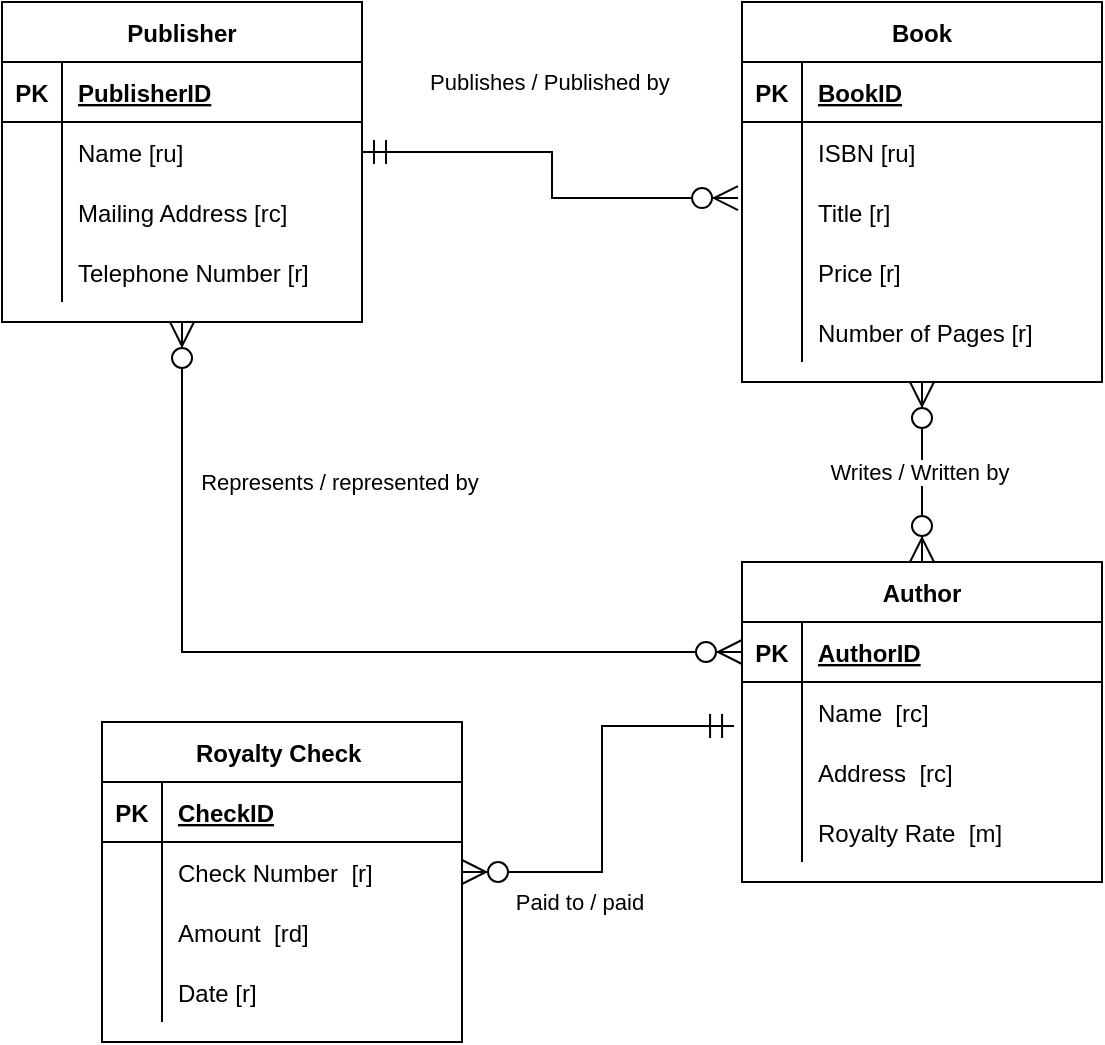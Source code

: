 <mxfile version="14.2.9" type="google"><diagram id="DTcpBtLyapKCbsG4PMk7" name="Page-1"><mxGraphModel dx="2062" dy="1122" grid="1" gridSize="10" guides="1" tooltips="1" connect="1" arrows="1" fold="1" page="1" pageScale="1" pageWidth="850" pageHeight="1100" math="0" shadow="0"><root><mxCell id="0"/><mxCell id="1" parent="0"/><mxCell id="8H8K-99ABp87iKwcp57K-85" value="Represents / represented by&amp;nbsp;" style="edgeStyle=orthogonalEdgeStyle;rounded=0;orthogonalLoop=1;jettySize=auto;html=1;exitX=0.5;exitY=1;exitDx=0;exitDy=0;entryX=0;entryY=0.5;entryDx=0;entryDy=0;startArrow=ERzeroToMany;startFill=1;startSize=10;endArrow=ERzeroToMany;endFill=1;endSize=10;" edge="1" parent="1" source="8H8K-99ABp87iKwcp57K-14" target="8H8K-99ABp87iKwcp57K-70"><mxGeometry x="-0.64" y="80" relative="1" as="geometry"><mxPoint as="offset"/></mxGeometry></mxCell><mxCell id="8H8K-99ABp87iKwcp57K-14" value="Publisher" style="shape=table;startSize=30;container=1;collapsible=1;childLayout=tableLayout;fixedRows=1;rowLines=0;fontStyle=1;align=center;resizeLast=1;" vertex="1" parent="1"><mxGeometry x="30" y="40" width="180" height="160" as="geometry"/></mxCell><mxCell id="8H8K-99ABp87iKwcp57K-15" value="" style="shape=partialRectangle;collapsible=0;dropTarget=0;pointerEvents=0;fillColor=none;top=0;left=0;bottom=1;right=0;points=[[0,0.5],[1,0.5]];portConstraint=eastwest;" vertex="1" parent="8H8K-99ABp87iKwcp57K-14"><mxGeometry y="30" width="180" height="30" as="geometry"/></mxCell><mxCell id="8H8K-99ABp87iKwcp57K-16" value="PK" style="shape=partialRectangle;connectable=0;fillColor=none;top=0;left=0;bottom=0;right=0;fontStyle=1;overflow=hidden;" vertex="1" parent="8H8K-99ABp87iKwcp57K-15"><mxGeometry width="30" height="30" as="geometry"/></mxCell><mxCell id="8H8K-99ABp87iKwcp57K-17" value="PublisherID" style="shape=partialRectangle;connectable=0;fillColor=none;top=0;left=0;bottom=0;right=0;align=left;spacingLeft=6;fontStyle=5;overflow=hidden;" vertex="1" parent="8H8K-99ABp87iKwcp57K-15"><mxGeometry x="30" width="150" height="30" as="geometry"/></mxCell><mxCell id="8H8K-99ABp87iKwcp57K-18" value="" style="shape=partialRectangle;collapsible=0;dropTarget=0;pointerEvents=0;fillColor=none;top=0;left=0;bottom=0;right=0;points=[[0,0.5],[1,0.5]];portConstraint=eastwest;" vertex="1" parent="8H8K-99ABp87iKwcp57K-14"><mxGeometry y="60" width="180" height="30" as="geometry"/></mxCell><mxCell id="8H8K-99ABp87iKwcp57K-19" value="" style="shape=partialRectangle;connectable=0;fillColor=none;top=0;left=0;bottom=0;right=0;editable=1;overflow=hidden;" vertex="1" parent="8H8K-99ABp87iKwcp57K-18"><mxGeometry width="30" height="30" as="geometry"/></mxCell><mxCell id="8H8K-99ABp87iKwcp57K-20" value="Name [ru]" style="shape=partialRectangle;connectable=0;fillColor=none;top=0;left=0;bottom=0;right=0;align=left;spacingLeft=6;overflow=hidden;" vertex="1" parent="8H8K-99ABp87iKwcp57K-18"><mxGeometry x="30" width="150" height="30" as="geometry"/></mxCell><mxCell id="8H8K-99ABp87iKwcp57K-21" value="" style="shape=partialRectangle;collapsible=0;dropTarget=0;pointerEvents=0;fillColor=none;top=0;left=0;bottom=0;right=0;points=[[0,0.5],[1,0.5]];portConstraint=eastwest;" vertex="1" parent="8H8K-99ABp87iKwcp57K-14"><mxGeometry y="90" width="180" height="30" as="geometry"/></mxCell><mxCell id="8H8K-99ABp87iKwcp57K-22" value="" style="shape=partialRectangle;connectable=0;fillColor=none;top=0;left=0;bottom=0;right=0;editable=1;overflow=hidden;" vertex="1" parent="8H8K-99ABp87iKwcp57K-21"><mxGeometry width="30" height="30" as="geometry"/></mxCell><mxCell id="8H8K-99ABp87iKwcp57K-23" value="Mailing Address [rc]" style="shape=partialRectangle;connectable=0;fillColor=none;top=0;left=0;bottom=0;right=0;align=left;spacingLeft=6;overflow=hidden;" vertex="1" parent="8H8K-99ABp87iKwcp57K-21"><mxGeometry x="30" width="150" height="30" as="geometry"/></mxCell><mxCell id="8H8K-99ABp87iKwcp57K-24" value="" style="shape=partialRectangle;collapsible=0;dropTarget=0;pointerEvents=0;fillColor=none;top=0;left=0;bottom=0;right=0;points=[[0,0.5],[1,0.5]];portConstraint=eastwest;" vertex="1" parent="8H8K-99ABp87iKwcp57K-14"><mxGeometry y="120" width="180" height="30" as="geometry"/></mxCell><mxCell id="8H8K-99ABp87iKwcp57K-25" value="" style="shape=partialRectangle;connectable=0;fillColor=none;top=0;left=0;bottom=0;right=0;editable=1;overflow=hidden;" vertex="1" parent="8H8K-99ABp87iKwcp57K-24"><mxGeometry width="30" height="30" as="geometry"/></mxCell><mxCell id="8H8K-99ABp87iKwcp57K-26" value="Telephone Number [r]" style="shape=partialRectangle;connectable=0;fillColor=none;top=0;left=0;bottom=0;right=0;align=left;spacingLeft=6;overflow=hidden;" vertex="1" parent="8H8K-99ABp87iKwcp57K-24"><mxGeometry x="30" width="150" height="30" as="geometry"/></mxCell><mxCell id="8H8K-99ABp87iKwcp57K-84" value="Writes / Written by&amp;nbsp;" style="edgeStyle=orthogonalEdgeStyle;rounded=0;orthogonalLoop=1;jettySize=auto;html=1;exitX=0.5;exitY=1;exitDx=0;exitDy=0;startArrow=ERzeroToMany;startFill=1;startSize=10;endArrow=ERzeroToMany;endFill=1;endSize=10;" edge="1" parent="1" source="8H8K-99ABp87iKwcp57K-27" target="8H8K-99ABp87iKwcp57K-69"><mxGeometry relative="1" as="geometry"/></mxCell><mxCell id="8H8K-99ABp87iKwcp57K-27" value="Book" style="shape=table;startSize=30;container=1;collapsible=1;childLayout=tableLayout;fixedRows=1;rowLines=0;fontStyle=1;align=center;resizeLast=1;strokeWidth=1;" vertex="1" parent="1"><mxGeometry x="400" y="40" width="180" height="190" as="geometry"/></mxCell><mxCell id="8H8K-99ABp87iKwcp57K-28" value="" style="shape=partialRectangle;collapsible=0;dropTarget=0;pointerEvents=0;fillColor=none;top=0;left=0;bottom=1;right=0;points=[[0,0.5],[1,0.5]];portConstraint=eastwest;" vertex="1" parent="8H8K-99ABp87iKwcp57K-27"><mxGeometry y="30" width="180" height="30" as="geometry"/></mxCell><mxCell id="8H8K-99ABp87iKwcp57K-29" value="PK" style="shape=partialRectangle;connectable=0;fillColor=none;top=0;left=0;bottom=0;right=0;fontStyle=1;overflow=hidden;" vertex="1" parent="8H8K-99ABp87iKwcp57K-28"><mxGeometry width="30" height="30" as="geometry"/></mxCell><mxCell id="8H8K-99ABp87iKwcp57K-30" value="BookID" style="shape=partialRectangle;connectable=0;fillColor=none;top=0;left=0;bottom=0;right=0;align=left;spacingLeft=6;fontStyle=5;overflow=hidden;" vertex="1" parent="8H8K-99ABp87iKwcp57K-28"><mxGeometry x="30" width="150" height="30" as="geometry"/></mxCell><mxCell id="8H8K-99ABp87iKwcp57K-31" value="" style="shape=partialRectangle;collapsible=0;dropTarget=0;pointerEvents=0;fillColor=none;top=0;left=0;bottom=0;right=0;points=[[0,0.5],[1,0.5]];portConstraint=eastwest;" vertex="1" parent="8H8K-99ABp87iKwcp57K-27"><mxGeometry y="60" width="180" height="30" as="geometry"/></mxCell><mxCell id="8H8K-99ABp87iKwcp57K-32" value="" style="shape=partialRectangle;connectable=0;fillColor=none;top=0;left=0;bottom=0;right=0;editable=1;overflow=hidden;" vertex="1" parent="8H8K-99ABp87iKwcp57K-31"><mxGeometry width="30" height="30" as="geometry"/></mxCell><mxCell id="8H8K-99ABp87iKwcp57K-33" value="ISBN [ru]" style="shape=partialRectangle;connectable=0;fillColor=none;top=0;left=0;bottom=0;right=0;align=left;spacingLeft=6;overflow=hidden;" vertex="1" parent="8H8K-99ABp87iKwcp57K-31"><mxGeometry x="30" width="150" height="30" as="geometry"/></mxCell><mxCell id="8H8K-99ABp87iKwcp57K-34" value="" style="shape=partialRectangle;collapsible=0;dropTarget=0;pointerEvents=0;fillColor=none;top=0;left=0;bottom=0;right=0;points=[[0,0.5],[1,0.5]];portConstraint=eastwest;" vertex="1" parent="8H8K-99ABp87iKwcp57K-27"><mxGeometry y="90" width="180" height="30" as="geometry"/></mxCell><mxCell id="8H8K-99ABp87iKwcp57K-35" value="" style="shape=partialRectangle;connectable=0;fillColor=none;top=0;left=0;bottom=0;right=0;editable=1;overflow=hidden;" vertex="1" parent="8H8K-99ABp87iKwcp57K-34"><mxGeometry width="30" height="30" as="geometry"/></mxCell><mxCell id="8H8K-99ABp87iKwcp57K-36" value="Title [r]" style="shape=partialRectangle;connectable=0;fillColor=none;top=0;left=0;bottom=0;right=0;align=left;spacingLeft=6;overflow=hidden;" vertex="1" parent="8H8K-99ABp87iKwcp57K-34"><mxGeometry x="30" width="150" height="30" as="geometry"/></mxCell><mxCell id="8H8K-99ABp87iKwcp57K-37" value="" style="shape=partialRectangle;collapsible=0;dropTarget=0;pointerEvents=0;fillColor=none;top=0;left=0;bottom=0;right=0;points=[[0,0.5],[1,0.5]];portConstraint=eastwest;" vertex="1" parent="8H8K-99ABp87iKwcp57K-27"><mxGeometry y="120" width="180" height="30" as="geometry"/></mxCell><mxCell id="8H8K-99ABp87iKwcp57K-38" value="" style="shape=partialRectangle;connectable=0;fillColor=none;top=0;left=0;bottom=0;right=0;editable=1;overflow=hidden;" vertex="1" parent="8H8K-99ABp87iKwcp57K-37"><mxGeometry width="30" height="30" as="geometry"/></mxCell><mxCell id="8H8K-99ABp87iKwcp57K-39" value="Price [r]" style="shape=partialRectangle;connectable=0;fillColor=none;top=0;left=0;bottom=0;right=0;align=left;spacingLeft=6;overflow=hidden;" vertex="1" parent="8H8K-99ABp87iKwcp57K-37"><mxGeometry x="30" width="150" height="30" as="geometry"/></mxCell><mxCell id="8H8K-99ABp87iKwcp57K-53" value="" style="shape=partialRectangle;collapsible=0;dropTarget=0;pointerEvents=0;fillColor=none;top=0;left=0;bottom=0;right=0;points=[[0,0.5],[1,0.5]];portConstraint=eastwest;" vertex="1" parent="8H8K-99ABp87iKwcp57K-27"><mxGeometry y="150" width="180" height="30" as="geometry"/></mxCell><mxCell id="8H8K-99ABp87iKwcp57K-54" value="" style="shape=partialRectangle;connectable=0;fillColor=none;top=0;left=0;bottom=0;right=0;editable=1;overflow=hidden;" vertex="1" parent="8H8K-99ABp87iKwcp57K-53"><mxGeometry width="30" height="30" as="geometry"/></mxCell><mxCell id="8H8K-99ABp87iKwcp57K-55" value="Number of Pages [r]" style="shape=partialRectangle;connectable=0;fillColor=none;top=0;left=0;bottom=0;right=0;align=left;spacingLeft=6;overflow=hidden;" vertex="1" parent="8H8K-99ABp87iKwcp57K-53"><mxGeometry x="30" width="150" height="30" as="geometry"/></mxCell><mxCell id="8H8K-99ABp87iKwcp57K-56" value="Royalty Check " style="shape=table;startSize=30;container=1;collapsible=1;childLayout=tableLayout;fixedRows=1;rowLines=0;fontStyle=1;align=center;resizeLast=1;" vertex="1" parent="1"><mxGeometry x="80" y="400" width="180" height="160" as="geometry"/></mxCell><mxCell id="8H8K-99ABp87iKwcp57K-57" value="" style="shape=partialRectangle;collapsible=0;dropTarget=0;pointerEvents=0;fillColor=none;top=0;left=0;bottom=1;right=0;points=[[0,0.5],[1,0.5]];portConstraint=eastwest;" vertex="1" parent="8H8K-99ABp87iKwcp57K-56"><mxGeometry y="30" width="180" height="30" as="geometry"/></mxCell><mxCell id="8H8K-99ABp87iKwcp57K-58" value="PK" style="shape=partialRectangle;connectable=0;fillColor=none;top=0;left=0;bottom=0;right=0;fontStyle=1;overflow=hidden;" vertex="1" parent="8H8K-99ABp87iKwcp57K-57"><mxGeometry width="30" height="30" as="geometry"/></mxCell><mxCell id="8H8K-99ABp87iKwcp57K-59" value="CheckID" style="shape=partialRectangle;connectable=0;fillColor=none;top=0;left=0;bottom=0;right=0;align=left;spacingLeft=6;fontStyle=5;overflow=hidden;" vertex="1" parent="8H8K-99ABp87iKwcp57K-57"><mxGeometry x="30" width="150" height="30" as="geometry"/></mxCell><mxCell id="8H8K-99ABp87iKwcp57K-60" value="" style="shape=partialRectangle;collapsible=0;dropTarget=0;pointerEvents=0;fillColor=none;top=0;left=0;bottom=0;right=0;points=[[0,0.5],[1,0.5]];portConstraint=eastwest;" vertex="1" parent="8H8K-99ABp87iKwcp57K-56"><mxGeometry y="60" width="180" height="30" as="geometry"/></mxCell><mxCell id="8H8K-99ABp87iKwcp57K-61" value="" style="shape=partialRectangle;connectable=0;fillColor=none;top=0;left=0;bottom=0;right=0;editable=1;overflow=hidden;" vertex="1" parent="8H8K-99ABp87iKwcp57K-60"><mxGeometry width="30" height="30" as="geometry"/></mxCell><mxCell id="8H8K-99ABp87iKwcp57K-62" value="Check Number  [r]" style="shape=partialRectangle;connectable=0;fillColor=none;top=0;left=0;bottom=0;right=0;align=left;spacingLeft=6;overflow=hidden;" vertex="1" parent="8H8K-99ABp87iKwcp57K-60"><mxGeometry x="30" width="150" height="30" as="geometry"/></mxCell><mxCell id="8H8K-99ABp87iKwcp57K-63" value="" style="shape=partialRectangle;collapsible=0;dropTarget=0;pointerEvents=0;fillColor=none;top=0;left=0;bottom=0;right=0;points=[[0,0.5],[1,0.5]];portConstraint=eastwest;" vertex="1" parent="8H8K-99ABp87iKwcp57K-56"><mxGeometry y="90" width="180" height="30" as="geometry"/></mxCell><mxCell id="8H8K-99ABp87iKwcp57K-64" value="" style="shape=partialRectangle;connectable=0;fillColor=none;top=0;left=0;bottom=0;right=0;editable=1;overflow=hidden;" vertex="1" parent="8H8K-99ABp87iKwcp57K-63"><mxGeometry width="30" height="30" as="geometry"/></mxCell><mxCell id="8H8K-99ABp87iKwcp57K-65" value="Amount  [rd]" style="shape=partialRectangle;connectable=0;fillColor=none;top=0;left=0;bottom=0;right=0;align=left;spacingLeft=6;overflow=hidden;" vertex="1" parent="8H8K-99ABp87iKwcp57K-63"><mxGeometry x="30" width="150" height="30" as="geometry"/></mxCell><mxCell id="8H8K-99ABp87iKwcp57K-66" value="" style="shape=partialRectangle;collapsible=0;dropTarget=0;pointerEvents=0;fillColor=none;top=0;left=0;bottom=0;right=0;points=[[0,0.5],[1,0.5]];portConstraint=eastwest;" vertex="1" parent="8H8K-99ABp87iKwcp57K-56"><mxGeometry y="120" width="180" height="30" as="geometry"/></mxCell><mxCell id="8H8K-99ABp87iKwcp57K-67" value="" style="shape=partialRectangle;connectable=0;fillColor=none;top=0;left=0;bottom=0;right=0;editable=1;overflow=hidden;" vertex="1" parent="8H8K-99ABp87iKwcp57K-66"><mxGeometry width="30" height="30" as="geometry"/></mxCell><mxCell id="8H8K-99ABp87iKwcp57K-68" value="Date [r]" style="shape=partialRectangle;connectable=0;fillColor=none;top=0;left=0;bottom=0;right=0;align=left;spacingLeft=6;overflow=hidden;" vertex="1" parent="8H8K-99ABp87iKwcp57K-66"><mxGeometry x="30" width="150" height="30" as="geometry"/></mxCell><mxCell id="8H8K-99ABp87iKwcp57K-69" value="Author" style="shape=table;startSize=30;container=1;collapsible=1;childLayout=tableLayout;fixedRows=1;rowLines=0;fontStyle=1;align=center;resizeLast=1;" vertex="1" parent="1"><mxGeometry x="400" y="320" width="180" height="160" as="geometry"/></mxCell><mxCell id="8H8K-99ABp87iKwcp57K-70" value="" style="shape=partialRectangle;collapsible=0;dropTarget=0;pointerEvents=0;fillColor=none;top=0;left=0;bottom=1;right=0;points=[[0,0.5],[1,0.5]];portConstraint=eastwest;" vertex="1" parent="8H8K-99ABp87iKwcp57K-69"><mxGeometry y="30" width="180" height="30" as="geometry"/></mxCell><mxCell id="8H8K-99ABp87iKwcp57K-71" value="PK" style="shape=partialRectangle;connectable=0;fillColor=none;top=0;left=0;bottom=0;right=0;fontStyle=1;overflow=hidden;" vertex="1" parent="8H8K-99ABp87iKwcp57K-70"><mxGeometry width="30" height="30" as="geometry"/></mxCell><mxCell id="8H8K-99ABp87iKwcp57K-72" value="AuthorID" style="shape=partialRectangle;connectable=0;fillColor=none;top=0;left=0;bottom=0;right=0;align=left;spacingLeft=6;fontStyle=5;overflow=hidden;" vertex="1" parent="8H8K-99ABp87iKwcp57K-70"><mxGeometry x="30" width="150" height="30" as="geometry"/></mxCell><mxCell id="8H8K-99ABp87iKwcp57K-73" value="" style="shape=partialRectangle;collapsible=0;dropTarget=0;pointerEvents=0;fillColor=none;top=0;left=0;bottom=0;right=0;points=[[0,0.5],[1,0.5]];portConstraint=eastwest;" vertex="1" parent="8H8K-99ABp87iKwcp57K-69"><mxGeometry y="60" width="180" height="30" as="geometry"/></mxCell><mxCell id="8H8K-99ABp87iKwcp57K-74" value="" style="shape=partialRectangle;connectable=0;fillColor=none;top=0;left=0;bottom=0;right=0;editable=1;overflow=hidden;" vertex="1" parent="8H8K-99ABp87iKwcp57K-73"><mxGeometry width="30" height="30" as="geometry"/></mxCell><mxCell id="8H8K-99ABp87iKwcp57K-75" value="Name  [rc]" style="shape=partialRectangle;connectable=0;fillColor=none;top=0;left=0;bottom=0;right=0;align=left;spacingLeft=6;overflow=hidden;" vertex="1" parent="8H8K-99ABp87iKwcp57K-73"><mxGeometry x="30" width="150" height="30" as="geometry"/></mxCell><mxCell id="8H8K-99ABp87iKwcp57K-76" value="" style="shape=partialRectangle;collapsible=0;dropTarget=0;pointerEvents=0;fillColor=none;top=0;left=0;bottom=0;right=0;points=[[0,0.5],[1,0.5]];portConstraint=eastwest;" vertex="1" parent="8H8K-99ABp87iKwcp57K-69"><mxGeometry y="90" width="180" height="30" as="geometry"/></mxCell><mxCell id="8H8K-99ABp87iKwcp57K-77" value="" style="shape=partialRectangle;connectable=0;fillColor=none;top=0;left=0;bottom=0;right=0;editable=1;overflow=hidden;" vertex="1" parent="8H8K-99ABp87iKwcp57K-76"><mxGeometry width="30" height="30" as="geometry"/></mxCell><mxCell id="8H8K-99ABp87iKwcp57K-78" value="Address  [rc]" style="shape=partialRectangle;connectable=0;fillColor=none;top=0;left=0;bottom=0;right=0;align=left;spacingLeft=6;overflow=hidden;" vertex="1" parent="8H8K-99ABp87iKwcp57K-76"><mxGeometry x="30" width="150" height="30" as="geometry"/></mxCell><mxCell id="8H8K-99ABp87iKwcp57K-79" value="" style="shape=partialRectangle;collapsible=0;dropTarget=0;pointerEvents=0;fillColor=none;top=0;left=0;bottom=0;right=0;points=[[0,0.5],[1,0.5]];portConstraint=eastwest;" vertex="1" parent="8H8K-99ABp87iKwcp57K-69"><mxGeometry y="120" width="180" height="30" as="geometry"/></mxCell><mxCell id="8H8K-99ABp87iKwcp57K-80" value="" style="shape=partialRectangle;connectable=0;fillColor=none;top=0;left=0;bottom=0;right=0;editable=1;overflow=hidden;" vertex="1" parent="8H8K-99ABp87iKwcp57K-79"><mxGeometry width="30" height="30" as="geometry"/></mxCell><mxCell id="8H8K-99ABp87iKwcp57K-81" value="Royalty Rate  [m]" style="shape=partialRectangle;connectable=0;fillColor=none;top=0;left=0;bottom=0;right=0;align=left;spacingLeft=6;overflow=hidden;" vertex="1" parent="8H8K-99ABp87iKwcp57K-79"><mxGeometry x="30" width="150" height="30" as="geometry"/></mxCell><mxCell id="8H8K-99ABp87iKwcp57K-83" value="Publishes / Published by&amp;nbsp;" style="edgeStyle=orthogonalEdgeStyle;rounded=0;orthogonalLoop=1;jettySize=auto;html=1;exitX=1;exitY=0.5;exitDx=0;exitDy=0;entryX=-0.011;entryY=0.267;entryDx=0;entryDy=0;entryPerimeter=0;startArrow=ERmandOne;startFill=0;startSize=10;endArrow=ERzeroToMany;endFill=1;endSize=10;" edge="1" parent="1" source="8H8K-99ABp87iKwcp57K-18" target="8H8K-99ABp87iKwcp57K-34"><mxGeometry x="-0.1" y="-35" relative="1" as="geometry"><mxPoint x="35" y="-35" as="offset"/></mxGeometry></mxCell><mxCell id="8H8K-99ABp87iKwcp57K-86" value="Paid to / paid&amp;nbsp;" style="edgeStyle=orthogonalEdgeStyle;rounded=0;orthogonalLoop=1;jettySize=auto;html=1;exitX=1;exitY=0.5;exitDx=0;exitDy=0;entryX=-0.022;entryY=0.733;entryDx=0;entryDy=0;entryPerimeter=0;startArrow=ERzeroToMany;startFill=1;startSize=10;endArrow=ERmandOne;endFill=0;endSize=10;" edge="1" parent="1" source="8H8K-99ABp87iKwcp57K-60" target="8H8K-99ABp87iKwcp57K-73"><mxGeometry x="-0.426" y="-15" relative="1" as="geometry"><mxPoint as="offset"/></mxGeometry></mxCell></root></mxGraphModel></diagram></mxfile>